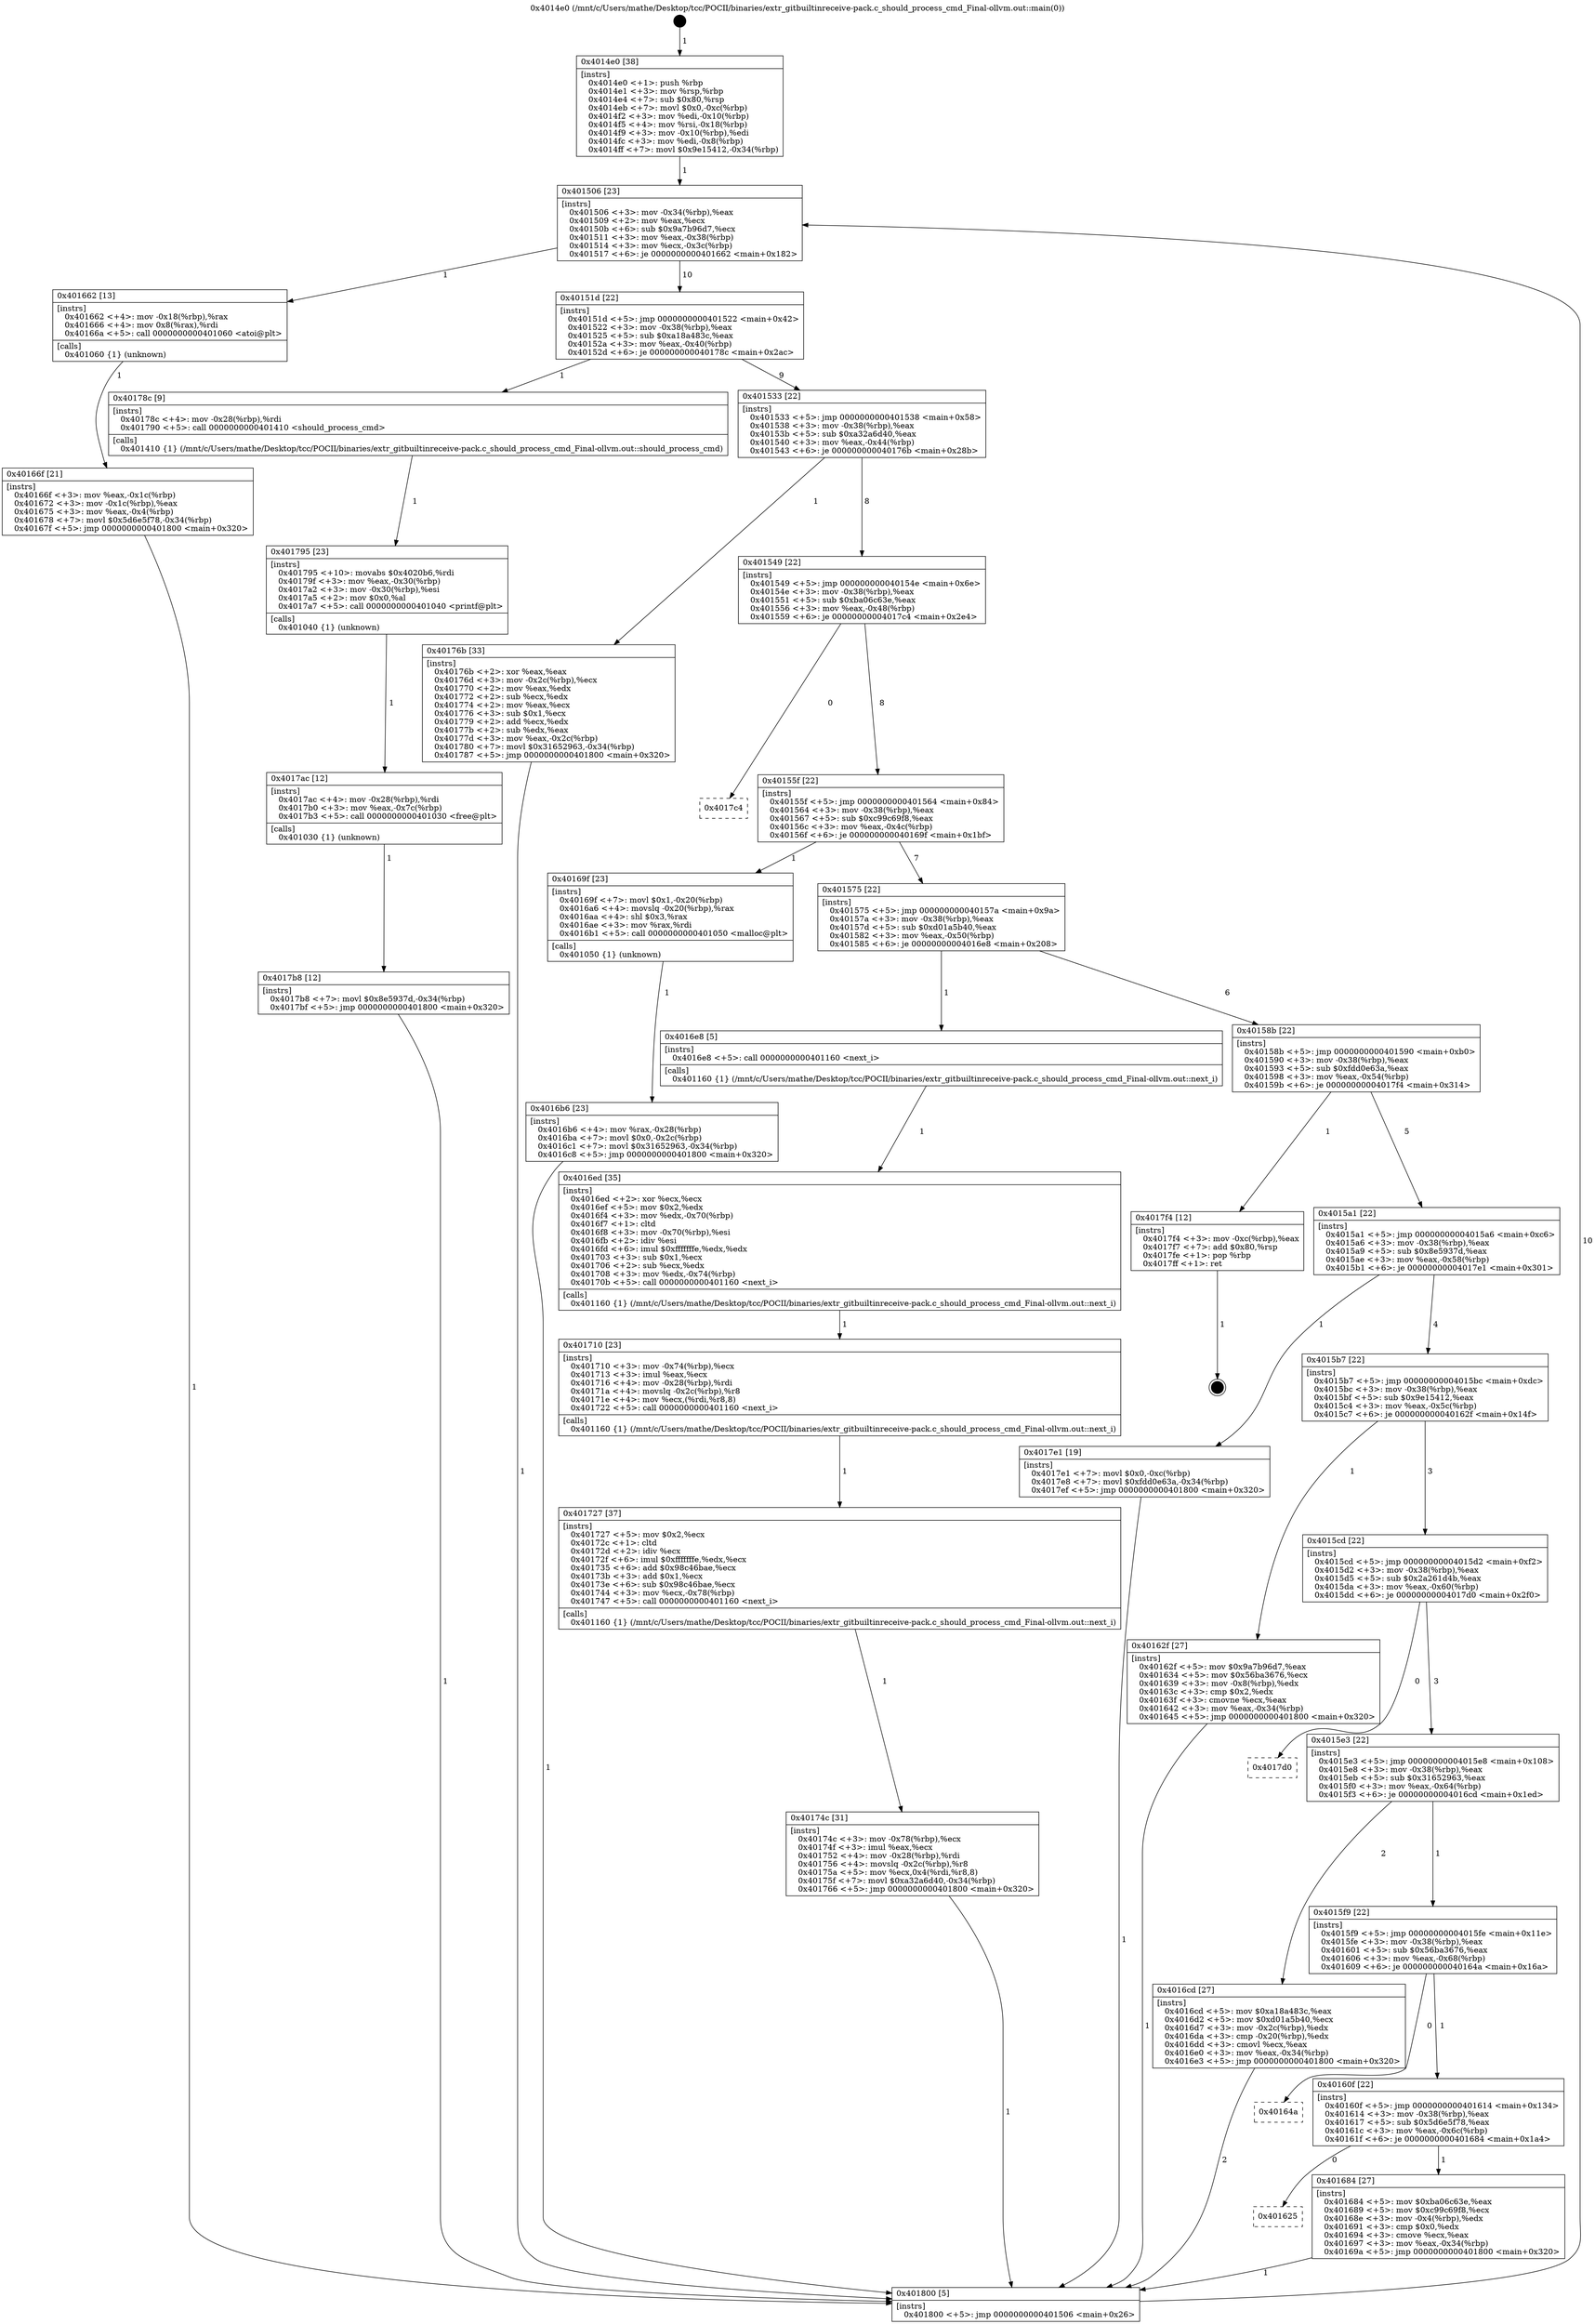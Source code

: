digraph "0x4014e0" {
  label = "0x4014e0 (/mnt/c/Users/mathe/Desktop/tcc/POCII/binaries/extr_gitbuiltinreceive-pack.c_should_process_cmd_Final-ollvm.out::main(0))"
  labelloc = "t"
  node[shape=record]

  Entry [label="",width=0.3,height=0.3,shape=circle,fillcolor=black,style=filled]
  "0x401506" [label="{
     0x401506 [23]\l
     | [instrs]\l
     &nbsp;&nbsp;0x401506 \<+3\>: mov -0x34(%rbp),%eax\l
     &nbsp;&nbsp;0x401509 \<+2\>: mov %eax,%ecx\l
     &nbsp;&nbsp;0x40150b \<+6\>: sub $0x9a7b96d7,%ecx\l
     &nbsp;&nbsp;0x401511 \<+3\>: mov %eax,-0x38(%rbp)\l
     &nbsp;&nbsp;0x401514 \<+3\>: mov %ecx,-0x3c(%rbp)\l
     &nbsp;&nbsp;0x401517 \<+6\>: je 0000000000401662 \<main+0x182\>\l
  }"]
  "0x401662" [label="{
     0x401662 [13]\l
     | [instrs]\l
     &nbsp;&nbsp;0x401662 \<+4\>: mov -0x18(%rbp),%rax\l
     &nbsp;&nbsp;0x401666 \<+4\>: mov 0x8(%rax),%rdi\l
     &nbsp;&nbsp;0x40166a \<+5\>: call 0000000000401060 \<atoi@plt\>\l
     | [calls]\l
     &nbsp;&nbsp;0x401060 \{1\} (unknown)\l
  }"]
  "0x40151d" [label="{
     0x40151d [22]\l
     | [instrs]\l
     &nbsp;&nbsp;0x40151d \<+5\>: jmp 0000000000401522 \<main+0x42\>\l
     &nbsp;&nbsp;0x401522 \<+3\>: mov -0x38(%rbp),%eax\l
     &nbsp;&nbsp;0x401525 \<+5\>: sub $0xa18a483c,%eax\l
     &nbsp;&nbsp;0x40152a \<+3\>: mov %eax,-0x40(%rbp)\l
     &nbsp;&nbsp;0x40152d \<+6\>: je 000000000040178c \<main+0x2ac\>\l
  }"]
  Exit [label="",width=0.3,height=0.3,shape=circle,fillcolor=black,style=filled,peripheries=2]
  "0x40178c" [label="{
     0x40178c [9]\l
     | [instrs]\l
     &nbsp;&nbsp;0x40178c \<+4\>: mov -0x28(%rbp),%rdi\l
     &nbsp;&nbsp;0x401790 \<+5\>: call 0000000000401410 \<should_process_cmd\>\l
     | [calls]\l
     &nbsp;&nbsp;0x401410 \{1\} (/mnt/c/Users/mathe/Desktop/tcc/POCII/binaries/extr_gitbuiltinreceive-pack.c_should_process_cmd_Final-ollvm.out::should_process_cmd)\l
  }"]
  "0x401533" [label="{
     0x401533 [22]\l
     | [instrs]\l
     &nbsp;&nbsp;0x401533 \<+5\>: jmp 0000000000401538 \<main+0x58\>\l
     &nbsp;&nbsp;0x401538 \<+3\>: mov -0x38(%rbp),%eax\l
     &nbsp;&nbsp;0x40153b \<+5\>: sub $0xa32a6d40,%eax\l
     &nbsp;&nbsp;0x401540 \<+3\>: mov %eax,-0x44(%rbp)\l
     &nbsp;&nbsp;0x401543 \<+6\>: je 000000000040176b \<main+0x28b\>\l
  }"]
  "0x4017b8" [label="{
     0x4017b8 [12]\l
     | [instrs]\l
     &nbsp;&nbsp;0x4017b8 \<+7\>: movl $0x8e5937d,-0x34(%rbp)\l
     &nbsp;&nbsp;0x4017bf \<+5\>: jmp 0000000000401800 \<main+0x320\>\l
  }"]
  "0x40176b" [label="{
     0x40176b [33]\l
     | [instrs]\l
     &nbsp;&nbsp;0x40176b \<+2\>: xor %eax,%eax\l
     &nbsp;&nbsp;0x40176d \<+3\>: mov -0x2c(%rbp),%ecx\l
     &nbsp;&nbsp;0x401770 \<+2\>: mov %eax,%edx\l
     &nbsp;&nbsp;0x401772 \<+2\>: sub %ecx,%edx\l
     &nbsp;&nbsp;0x401774 \<+2\>: mov %eax,%ecx\l
     &nbsp;&nbsp;0x401776 \<+3\>: sub $0x1,%ecx\l
     &nbsp;&nbsp;0x401779 \<+2\>: add %ecx,%edx\l
     &nbsp;&nbsp;0x40177b \<+2\>: sub %edx,%eax\l
     &nbsp;&nbsp;0x40177d \<+3\>: mov %eax,-0x2c(%rbp)\l
     &nbsp;&nbsp;0x401780 \<+7\>: movl $0x31652963,-0x34(%rbp)\l
     &nbsp;&nbsp;0x401787 \<+5\>: jmp 0000000000401800 \<main+0x320\>\l
  }"]
  "0x401549" [label="{
     0x401549 [22]\l
     | [instrs]\l
     &nbsp;&nbsp;0x401549 \<+5\>: jmp 000000000040154e \<main+0x6e\>\l
     &nbsp;&nbsp;0x40154e \<+3\>: mov -0x38(%rbp),%eax\l
     &nbsp;&nbsp;0x401551 \<+5\>: sub $0xba06c63e,%eax\l
     &nbsp;&nbsp;0x401556 \<+3\>: mov %eax,-0x48(%rbp)\l
     &nbsp;&nbsp;0x401559 \<+6\>: je 00000000004017c4 \<main+0x2e4\>\l
  }"]
  "0x4017ac" [label="{
     0x4017ac [12]\l
     | [instrs]\l
     &nbsp;&nbsp;0x4017ac \<+4\>: mov -0x28(%rbp),%rdi\l
     &nbsp;&nbsp;0x4017b0 \<+3\>: mov %eax,-0x7c(%rbp)\l
     &nbsp;&nbsp;0x4017b3 \<+5\>: call 0000000000401030 \<free@plt\>\l
     | [calls]\l
     &nbsp;&nbsp;0x401030 \{1\} (unknown)\l
  }"]
  "0x4017c4" [label="{
     0x4017c4\l
  }", style=dashed]
  "0x40155f" [label="{
     0x40155f [22]\l
     | [instrs]\l
     &nbsp;&nbsp;0x40155f \<+5\>: jmp 0000000000401564 \<main+0x84\>\l
     &nbsp;&nbsp;0x401564 \<+3\>: mov -0x38(%rbp),%eax\l
     &nbsp;&nbsp;0x401567 \<+5\>: sub $0xc99c69f8,%eax\l
     &nbsp;&nbsp;0x40156c \<+3\>: mov %eax,-0x4c(%rbp)\l
     &nbsp;&nbsp;0x40156f \<+6\>: je 000000000040169f \<main+0x1bf\>\l
  }"]
  "0x401795" [label="{
     0x401795 [23]\l
     | [instrs]\l
     &nbsp;&nbsp;0x401795 \<+10\>: movabs $0x4020b6,%rdi\l
     &nbsp;&nbsp;0x40179f \<+3\>: mov %eax,-0x30(%rbp)\l
     &nbsp;&nbsp;0x4017a2 \<+3\>: mov -0x30(%rbp),%esi\l
     &nbsp;&nbsp;0x4017a5 \<+2\>: mov $0x0,%al\l
     &nbsp;&nbsp;0x4017a7 \<+5\>: call 0000000000401040 \<printf@plt\>\l
     | [calls]\l
     &nbsp;&nbsp;0x401040 \{1\} (unknown)\l
  }"]
  "0x40169f" [label="{
     0x40169f [23]\l
     | [instrs]\l
     &nbsp;&nbsp;0x40169f \<+7\>: movl $0x1,-0x20(%rbp)\l
     &nbsp;&nbsp;0x4016a6 \<+4\>: movslq -0x20(%rbp),%rax\l
     &nbsp;&nbsp;0x4016aa \<+4\>: shl $0x3,%rax\l
     &nbsp;&nbsp;0x4016ae \<+3\>: mov %rax,%rdi\l
     &nbsp;&nbsp;0x4016b1 \<+5\>: call 0000000000401050 \<malloc@plt\>\l
     | [calls]\l
     &nbsp;&nbsp;0x401050 \{1\} (unknown)\l
  }"]
  "0x401575" [label="{
     0x401575 [22]\l
     | [instrs]\l
     &nbsp;&nbsp;0x401575 \<+5\>: jmp 000000000040157a \<main+0x9a\>\l
     &nbsp;&nbsp;0x40157a \<+3\>: mov -0x38(%rbp),%eax\l
     &nbsp;&nbsp;0x40157d \<+5\>: sub $0xd01a5b40,%eax\l
     &nbsp;&nbsp;0x401582 \<+3\>: mov %eax,-0x50(%rbp)\l
     &nbsp;&nbsp;0x401585 \<+6\>: je 00000000004016e8 \<main+0x208\>\l
  }"]
  "0x40174c" [label="{
     0x40174c [31]\l
     | [instrs]\l
     &nbsp;&nbsp;0x40174c \<+3\>: mov -0x78(%rbp),%ecx\l
     &nbsp;&nbsp;0x40174f \<+3\>: imul %eax,%ecx\l
     &nbsp;&nbsp;0x401752 \<+4\>: mov -0x28(%rbp),%rdi\l
     &nbsp;&nbsp;0x401756 \<+4\>: movslq -0x2c(%rbp),%r8\l
     &nbsp;&nbsp;0x40175a \<+5\>: mov %ecx,0x4(%rdi,%r8,8)\l
     &nbsp;&nbsp;0x40175f \<+7\>: movl $0xa32a6d40,-0x34(%rbp)\l
     &nbsp;&nbsp;0x401766 \<+5\>: jmp 0000000000401800 \<main+0x320\>\l
  }"]
  "0x4016e8" [label="{
     0x4016e8 [5]\l
     | [instrs]\l
     &nbsp;&nbsp;0x4016e8 \<+5\>: call 0000000000401160 \<next_i\>\l
     | [calls]\l
     &nbsp;&nbsp;0x401160 \{1\} (/mnt/c/Users/mathe/Desktop/tcc/POCII/binaries/extr_gitbuiltinreceive-pack.c_should_process_cmd_Final-ollvm.out::next_i)\l
  }"]
  "0x40158b" [label="{
     0x40158b [22]\l
     | [instrs]\l
     &nbsp;&nbsp;0x40158b \<+5\>: jmp 0000000000401590 \<main+0xb0\>\l
     &nbsp;&nbsp;0x401590 \<+3\>: mov -0x38(%rbp),%eax\l
     &nbsp;&nbsp;0x401593 \<+5\>: sub $0xfdd0e63a,%eax\l
     &nbsp;&nbsp;0x401598 \<+3\>: mov %eax,-0x54(%rbp)\l
     &nbsp;&nbsp;0x40159b \<+6\>: je 00000000004017f4 \<main+0x314\>\l
  }"]
  "0x401727" [label="{
     0x401727 [37]\l
     | [instrs]\l
     &nbsp;&nbsp;0x401727 \<+5\>: mov $0x2,%ecx\l
     &nbsp;&nbsp;0x40172c \<+1\>: cltd\l
     &nbsp;&nbsp;0x40172d \<+2\>: idiv %ecx\l
     &nbsp;&nbsp;0x40172f \<+6\>: imul $0xfffffffe,%edx,%ecx\l
     &nbsp;&nbsp;0x401735 \<+6\>: add $0x98c46bae,%ecx\l
     &nbsp;&nbsp;0x40173b \<+3\>: add $0x1,%ecx\l
     &nbsp;&nbsp;0x40173e \<+6\>: sub $0x98c46bae,%ecx\l
     &nbsp;&nbsp;0x401744 \<+3\>: mov %ecx,-0x78(%rbp)\l
     &nbsp;&nbsp;0x401747 \<+5\>: call 0000000000401160 \<next_i\>\l
     | [calls]\l
     &nbsp;&nbsp;0x401160 \{1\} (/mnt/c/Users/mathe/Desktop/tcc/POCII/binaries/extr_gitbuiltinreceive-pack.c_should_process_cmd_Final-ollvm.out::next_i)\l
  }"]
  "0x4017f4" [label="{
     0x4017f4 [12]\l
     | [instrs]\l
     &nbsp;&nbsp;0x4017f4 \<+3\>: mov -0xc(%rbp),%eax\l
     &nbsp;&nbsp;0x4017f7 \<+7\>: add $0x80,%rsp\l
     &nbsp;&nbsp;0x4017fe \<+1\>: pop %rbp\l
     &nbsp;&nbsp;0x4017ff \<+1\>: ret\l
  }"]
  "0x4015a1" [label="{
     0x4015a1 [22]\l
     | [instrs]\l
     &nbsp;&nbsp;0x4015a1 \<+5\>: jmp 00000000004015a6 \<main+0xc6\>\l
     &nbsp;&nbsp;0x4015a6 \<+3\>: mov -0x38(%rbp),%eax\l
     &nbsp;&nbsp;0x4015a9 \<+5\>: sub $0x8e5937d,%eax\l
     &nbsp;&nbsp;0x4015ae \<+3\>: mov %eax,-0x58(%rbp)\l
     &nbsp;&nbsp;0x4015b1 \<+6\>: je 00000000004017e1 \<main+0x301\>\l
  }"]
  "0x401710" [label="{
     0x401710 [23]\l
     | [instrs]\l
     &nbsp;&nbsp;0x401710 \<+3\>: mov -0x74(%rbp),%ecx\l
     &nbsp;&nbsp;0x401713 \<+3\>: imul %eax,%ecx\l
     &nbsp;&nbsp;0x401716 \<+4\>: mov -0x28(%rbp),%rdi\l
     &nbsp;&nbsp;0x40171a \<+4\>: movslq -0x2c(%rbp),%r8\l
     &nbsp;&nbsp;0x40171e \<+4\>: mov %ecx,(%rdi,%r8,8)\l
     &nbsp;&nbsp;0x401722 \<+5\>: call 0000000000401160 \<next_i\>\l
     | [calls]\l
     &nbsp;&nbsp;0x401160 \{1\} (/mnt/c/Users/mathe/Desktop/tcc/POCII/binaries/extr_gitbuiltinreceive-pack.c_should_process_cmd_Final-ollvm.out::next_i)\l
  }"]
  "0x4017e1" [label="{
     0x4017e1 [19]\l
     | [instrs]\l
     &nbsp;&nbsp;0x4017e1 \<+7\>: movl $0x0,-0xc(%rbp)\l
     &nbsp;&nbsp;0x4017e8 \<+7\>: movl $0xfdd0e63a,-0x34(%rbp)\l
     &nbsp;&nbsp;0x4017ef \<+5\>: jmp 0000000000401800 \<main+0x320\>\l
  }"]
  "0x4015b7" [label="{
     0x4015b7 [22]\l
     | [instrs]\l
     &nbsp;&nbsp;0x4015b7 \<+5\>: jmp 00000000004015bc \<main+0xdc\>\l
     &nbsp;&nbsp;0x4015bc \<+3\>: mov -0x38(%rbp),%eax\l
     &nbsp;&nbsp;0x4015bf \<+5\>: sub $0x9e15412,%eax\l
     &nbsp;&nbsp;0x4015c4 \<+3\>: mov %eax,-0x5c(%rbp)\l
     &nbsp;&nbsp;0x4015c7 \<+6\>: je 000000000040162f \<main+0x14f\>\l
  }"]
  "0x4016ed" [label="{
     0x4016ed [35]\l
     | [instrs]\l
     &nbsp;&nbsp;0x4016ed \<+2\>: xor %ecx,%ecx\l
     &nbsp;&nbsp;0x4016ef \<+5\>: mov $0x2,%edx\l
     &nbsp;&nbsp;0x4016f4 \<+3\>: mov %edx,-0x70(%rbp)\l
     &nbsp;&nbsp;0x4016f7 \<+1\>: cltd\l
     &nbsp;&nbsp;0x4016f8 \<+3\>: mov -0x70(%rbp),%esi\l
     &nbsp;&nbsp;0x4016fb \<+2\>: idiv %esi\l
     &nbsp;&nbsp;0x4016fd \<+6\>: imul $0xfffffffe,%edx,%edx\l
     &nbsp;&nbsp;0x401703 \<+3\>: sub $0x1,%ecx\l
     &nbsp;&nbsp;0x401706 \<+2\>: sub %ecx,%edx\l
     &nbsp;&nbsp;0x401708 \<+3\>: mov %edx,-0x74(%rbp)\l
     &nbsp;&nbsp;0x40170b \<+5\>: call 0000000000401160 \<next_i\>\l
     | [calls]\l
     &nbsp;&nbsp;0x401160 \{1\} (/mnt/c/Users/mathe/Desktop/tcc/POCII/binaries/extr_gitbuiltinreceive-pack.c_should_process_cmd_Final-ollvm.out::next_i)\l
  }"]
  "0x40162f" [label="{
     0x40162f [27]\l
     | [instrs]\l
     &nbsp;&nbsp;0x40162f \<+5\>: mov $0x9a7b96d7,%eax\l
     &nbsp;&nbsp;0x401634 \<+5\>: mov $0x56ba3676,%ecx\l
     &nbsp;&nbsp;0x401639 \<+3\>: mov -0x8(%rbp),%edx\l
     &nbsp;&nbsp;0x40163c \<+3\>: cmp $0x2,%edx\l
     &nbsp;&nbsp;0x40163f \<+3\>: cmovne %ecx,%eax\l
     &nbsp;&nbsp;0x401642 \<+3\>: mov %eax,-0x34(%rbp)\l
     &nbsp;&nbsp;0x401645 \<+5\>: jmp 0000000000401800 \<main+0x320\>\l
  }"]
  "0x4015cd" [label="{
     0x4015cd [22]\l
     | [instrs]\l
     &nbsp;&nbsp;0x4015cd \<+5\>: jmp 00000000004015d2 \<main+0xf2\>\l
     &nbsp;&nbsp;0x4015d2 \<+3\>: mov -0x38(%rbp),%eax\l
     &nbsp;&nbsp;0x4015d5 \<+5\>: sub $0x2a261d4b,%eax\l
     &nbsp;&nbsp;0x4015da \<+3\>: mov %eax,-0x60(%rbp)\l
     &nbsp;&nbsp;0x4015dd \<+6\>: je 00000000004017d0 \<main+0x2f0\>\l
  }"]
  "0x401800" [label="{
     0x401800 [5]\l
     | [instrs]\l
     &nbsp;&nbsp;0x401800 \<+5\>: jmp 0000000000401506 \<main+0x26\>\l
  }"]
  "0x4014e0" [label="{
     0x4014e0 [38]\l
     | [instrs]\l
     &nbsp;&nbsp;0x4014e0 \<+1\>: push %rbp\l
     &nbsp;&nbsp;0x4014e1 \<+3\>: mov %rsp,%rbp\l
     &nbsp;&nbsp;0x4014e4 \<+7\>: sub $0x80,%rsp\l
     &nbsp;&nbsp;0x4014eb \<+7\>: movl $0x0,-0xc(%rbp)\l
     &nbsp;&nbsp;0x4014f2 \<+3\>: mov %edi,-0x10(%rbp)\l
     &nbsp;&nbsp;0x4014f5 \<+4\>: mov %rsi,-0x18(%rbp)\l
     &nbsp;&nbsp;0x4014f9 \<+3\>: mov -0x10(%rbp),%edi\l
     &nbsp;&nbsp;0x4014fc \<+3\>: mov %edi,-0x8(%rbp)\l
     &nbsp;&nbsp;0x4014ff \<+7\>: movl $0x9e15412,-0x34(%rbp)\l
  }"]
  "0x40166f" [label="{
     0x40166f [21]\l
     | [instrs]\l
     &nbsp;&nbsp;0x40166f \<+3\>: mov %eax,-0x1c(%rbp)\l
     &nbsp;&nbsp;0x401672 \<+3\>: mov -0x1c(%rbp),%eax\l
     &nbsp;&nbsp;0x401675 \<+3\>: mov %eax,-0x4(%rbp)\l
     &nbsp;&nbsp;0x401678 \<+7\>: movl $0x5d6e5f78,-0x34(%rbp)\l
     &nbsp;&nbsp;0x40167f \<+5\>: jmp 0000000000401800 \<main+0x320\>\l
  }"]
  "0x4016b6" [label="{
     0x4016b6 [23]\l
     | [instrs]\l
     &nbsp;&nbsp;0x4016b6 \<+4\>: mov %rax,-0x28(%rbp)\l
     &nbsp;&nbsp;0x4016ba \<+7\>: movl $0x0,-0x2c(%rbp)\l
     &nbsp;&nbsp;0x4016c1 \<+7\>: movl $0x31652963,-0x34(%rbp)\l
     &nbsp;&nbsp;0x4016c8 \<+5\>: jmp 0000000000401800 \<main+0x320\>\l
  }"]
  "0x4017d0" [label="{
     0x4017d0\l
  }", style=dashed]
  "0x4015e3" [label="{
     0x4015e3 [22]\l
     | [instrs]\l
     &nbsp;&nbsp;0x4015e3 \<+5\>: jmp 00000000004015e8 \<main+0x108\>\l
     &nbsp;&nbsp;0x4015e8 \<+3\>: mov -0x38(%rbp),%eax\l
     &nbsp;&nbsp;0x4015eb \<+5\>: sub $0x31652963,%eax\l
     &nbsp;&nbsp;0x4015f0 \<+3\>: mov %eax,-0x64(%rbp)\l
     &nbsp;&nbsp;0x4015f3 \<+6\>: je 00000000004016cd \<main+0x1ed\>\l
  }"]
  "0x401625" [label="{
     0x401625\l
  }", style=dashed]
  "0x4016cd" [label="{
     0x4016cd [27]\l
     | [instrs]\l
     &nbsp;&nbsp;0x4016cd \<+5\>: mov $0xa18a483c,%eax\l
     &nbsp;&nbsp;0x4016d2 \<+5\>: mov $0xd01a5b40,%ecx\l
     &nbsp;&nbsp;0x4016d7 \<+3\>: mov -0x2c(%rbp),%edx\l
     &nbsp;&nbsp;0x4016da \<+3\>: cmp -0x20(%rbp),%edx\l
     &nbsp;&nbsp;0x4016dd \<+3\>: cmovl %ecx,%eax\l
     &nbsp;&nbsp;0x4016e0 \<+3\>: mov %eax,-0x34(%rbp)\l
     &nbsp;&nbsp;0x4016e3 \<+5\>: jmp 0000000000401800 \<main+0x320\>\l
  }"]
  "0x4015f9" [label="{
     0x4015f9 [22]\l
     | [instrs]\l
     &nbsp;&nbsp;0x4015f9 \<+5\>: jmp 00000000004015fe \<main+0x11e\>\l
     &nbsp;&nbsp;0x4015fe \<+3\>: mov -0x38(%rbp),%eax\l
     &nbsp;&nbsp;0x401601 \<+5\>: sub $0x56ba3676,%eax\l
     &nbsp;&nbsp;0x401606 \<+3\>: mov %eax,-0x68(%rbp)\l
     &nbsp;&nbsp;0x401609 \<+6\>: je 000000000040164a \<main+0x16a\>\l
  }"]
  "0x401684" [label="{
     0x401684 [27]\l
     | [instrs]\l
     &nbsp;&nbsp;0x401684 \<+5\>: mov $0xba06c63e,%eax\l
     &nbsp;&nbsp;0x401689 \<+5\>: mov $0xc99c69f8,%ecx\l
     &nbsp;&nbsp;0x40168e \<+3\>: mov -0x4(%rbp),%edx\l
     &nbsp;&nbsp;0x401691 \<+3\>: cmp $0x0,%edx\l
     &nbsp;&nbsp;0x401694 \<+3\>: cmove %ecx,%eax\l
     &nbsp;&nbsp;0x401697 \<+3\>: mov %eax,-0x34(%rbp)\l
     &nbsp;&nbsp;0x40169a \<+5\>: jmp 0000000000401800 \<main+0x320\>\l
  }"]
  "0x40164a" [label="{
     0x40164a\l
  }", style=dashed]
  "0x40160f" [label="{
     0x40160f [22]\l
     | [instrs]\l
     &nbsp;&nbsp;0x40160f \<+5\>: jmp 0000000000401614 \<main+0x134\>\l
     &nbsp;&nbsp;0x401614 \<+3\>: mov -0x38(%rbp),%eax\l
     &nbsp;&nbsp;0x401617 \<+5\>: sub $0x5d6e5f78,%eax\l
     &nbsp;&nbsp;0x40161c \<+3\>: mov %eax,-0x6c(%rbp)\l
     &nbsp;&nbsp;0x40161f \<+6\>: je 0000000000401684 \<main+0x1a4\>\l
  }"]
  Entry -> "0x4014e0" [label=" 1"]
  "0x401506" -> "0x401662" [label=" 1"]
  "0x401506" -> "0x40151d" [label=" 10"]
  "0x4017f4" -> Exit [label=" 1"]
  "0x40151d" -> "0x40178c" [label=" 1"]
  "0x40151d" -> "0x401533" [label=" 9"]
  "0x4017e1" -> "0x401800" [label=" 1"]
  "0x401533" -> "0x40176b" [label=" 1"]
  "0x401533" -> "0x401549" [label=" 8"]
  "0x4017b8" -> "0x401800" [label=" 1"]
  "0x401549" -> "0x4017c4" [label=" 0"]
  "0x401549" -> "0x40155f" [label=" 8"]
  "0x4017ac" -> "0x4017b8" [label=" 1"]
  "0x40155f" -> "0x40169f" [label=" 1"]
  "0x40155f" -> "0x401575" [label=" 7"]
  "0x401795" -> "0x4017ac" [label=" 1"]
  "0x401575" -> "0x4016e8" [label=" 1"]
  "0x401575" -> "0x40158b" [label=" 6"]
  "0x40178c" -> "0x401795" [label=" 1"]
  "0x40158b" -> "0x4017f4" [label=" 1"]
  "0x40158b" -> "0x4015a1" [label=" 5"]
  "0x40176b" -> "0x401800" [label=" 1"]
  "0x4015a1" -> "0x4017e1" [label=" 1"]
  "0x4015a1" -> "0x4015b7" [label=" 4"]
  "0x40174c" -> "0x401800" [label=" 1"]
  "0x4015b7" -> "0x40162f" [label=" 1"]
  "0x4015b7" -> "0x4015cd" [label=" 3"]
  "0x40162f" -> "0x401800" [label=" 1"]
  "0x4014e0" -> "0x401506" [label=" 1"]
  "0x401800" -> "0x401506" [label=" 10"]
  "0x401662" -> "0x40166f" [label=" 1"]
  "0x40166f" -> "0x401800" [label=" 1"]
  "0x401727" -> "0x40174c" [label=" 1"]
  "0x4015cd" -> "0x4017d0" [label=" 0"]
  "0x4015cd" -> "0x4015e3" [label=" 3"]
  "0x401710" -> "0x401727" [label=" 1"]
  "0x4015e3" -> "0x4016cd" [label=" 2"]
  "0x4015e3" -> "0x4015f9" [label=" 1"]
  "0x4016ed" -> "0x401710" [label=" 1"]
  "0x4015f9" -> "0x40164a" [label=" 0"]
  "0x4015f9" -> "0x40160f" [label=" 1"]
  "0x4016e8" -> "0x4016ed" [label=" 1"]
  "0x40160f" -> "0x401684" [label=" 1"]
  "0x40160f" -> "0x401625" [label=" 0"]
  "0x401684" -> "0x401800" [label=" 1"]
  "0x40169f" -> "0x4016b6" [label=" 1"]
  "0x4016b6" -> "0x401800" [label=" 1"]
  "0x4016cd" -> "0x401800" [label=" 2"]
}

